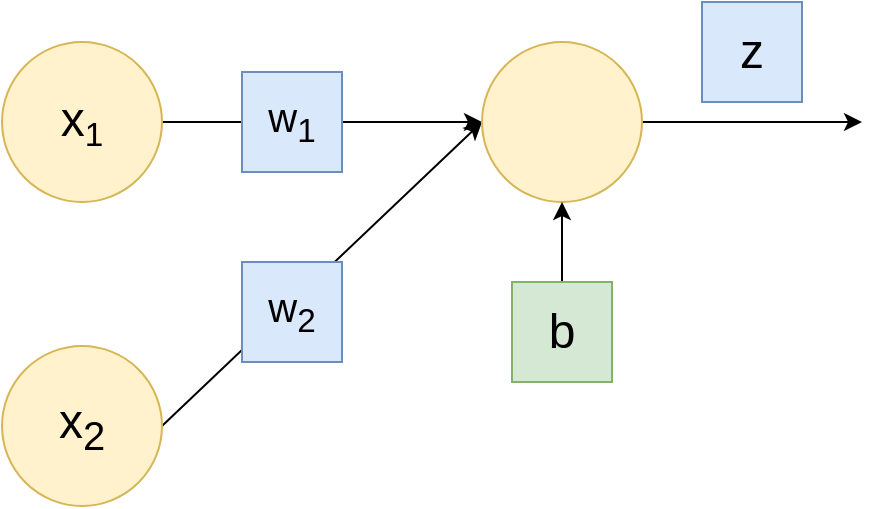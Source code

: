 <mxfile version="24.6.4" type="device">
  <diagram name="第 1 页" id="vUB_Gg6v34s9impYcN0U">
    <mxGraphModel dx="548" dy="614" grid="1" gridSize="10" guides="1" tooltips="1" connect="1" arrows="1" fold="1" page="1" pageScale="1" pageWidth="827" pageHeight="583" math="0" shadow="0">
      <root>
        <mxCell id="0" />
        <mxCell id="1" parent="0" />
        <mxCell id="5Lrf1of_d8xLcr2bpyN6-4" style="edgeStyle=orthogonalEdgeStyle;rounded=0;orthogonalLoop=1;jettySize=auto;html=1;exitX=1;exitY=0.5;exitDx=0;exitDy=0;entryX=0;entryY=0.5;entryDx=0;entryDy=0;" parent="1" source="5Lrf1of_d8xLcr2bpyN6-1" target="5Lrf1of_d8xLcr2bpyN6-3" edge="1">
          <mxGeometry relative="1" as="geometry" />
        </mxCell>
        <mxCell id="5Lrf1of_d8xLcr2bpyN6-1" value="&lt;span style=&quot;font-size: 24px;&quot;&gt;x&lt;/span&gt;&lt;span style=&quot;font-size: 20px;&quot;&gt;&lt;sub&gt;1&lt;/sub&gt;&lt;/span&gt;" style="ellipse;whiteSpace=wrap;html=1;aspect=fixed;fillColor=#fff2cc;strokeColor=#d6b656;" parent="1" vertex="1">
          <mxGeometry x="130" y="60" width="80" height="80" as="geometry" />
        </mxCell>
        <mxCell id="5Lrf1of_d8xLcr2bpyN6-5" style="rounded=0;orthogonalLoop=1;jettySize=auto;html=1;exitX=1;exitY=0.5;exitDx=0;exitDy=0;entryX=0;entryY=0.5;entryDx=0;entryDy=0;" parent="1" source="5Lrf1of_d8xLcr2bpyN6-2" target="5Lrf1of_d8xLcr2bpyN6-3" edge="1">
          <mxGeometry relative="1" as="geometry" />
        </mxCell>
        <mxCell id="5Lrf1of_d8xLcr2bpyN6-2" value="&lt;font style=&quot;font-size: 24px;&quot;&gt;x&lt;sub&gt;2&lt;/sub&gt;&lt;/font&gt;" style="ellipse;whiteSpace=wrap;html=1;aspect=fixed;fillColor=#fff2cc;strokeColor=#d6b656;" parent="1" vertex="1">
          <mxGeometry x="130" y="212" width="80" height="80" as="geometry" />
        </mxCell>
        <mxCell id="5Lrf1of_d8xLcr2bpyN6-14" style="edgeStyle=orthogonalEdgeStyle;rounded=0;orthogonalLoop=1;jettySize=auto;html=1;exitX=1;exitY=0.5;exitDx=0;exitDy=0;" parent="1" source="5Lrf1of_d8xLcr2bpyN6-3" edge="1">
          <mxGeometry relative="1" as="geometry">
            <mxPoint x="560" y="100" as="targetPoint" />
          </mxGeometry>
        </mxCell>
        <mxCell id="5Lrf1of_d8xLcr2bpyN6-3" value="" style="ellipse;whiteSpace=wrap;html=1;aspect=fixed;fillColor=#fff2cc;strokeColor=#d6b656;" parent="1" vertex="1">
          <mxGeometry x="370" y="60" width="80" height="80" as="geometry" />
        </mxCell>
        <mxCell id="5Lrf1of_d8xLcr2bpyN6-6" value="&lt;font style=&quot;&quot;&gt;&lt;sub style=&quot;&quot;&gt;&lt;span style=&quot;font-size: 20px;&quot;&gt;w&lt;sub&gt;1&lt;/sub&gt;&lt;/span&gt;&lt;/sub&gt;&lt;/font&gt;" style="whiteSpace=wrap;html=1;aspect=fixed;fillColor=#dae8fc;strokeColor=#6c8ebf;" parent="1" vertex="1">
          <mxGeometry x="250" y="75" width="50" height="50" as="geometry" />
        </mxCell>
        <mxCell id="5Lrf1of_d8xLcr2bpyN6-7" value="&lt;span style=&quot;font-size: 20px;&quot;&gt;w&lt;sub&gt;2&lt;/sub&gt;&lt;/span&gt;" style="whiteSpace=wrap;html=1;aspect=fixed;fillColor=#dae8fc;strokeColor=#6c8ebf;" parent="1" vertex="1">
          <mxGeometry x="250" y="170" width="50" height="50" as="geometry" />
        </mxCell>
        <mxCell id="5Lrf1of_d8xLcr2bpyN6-9" style="edgeStyle=orthogonalEdgeStyle;rounded=0;orthogonalLoop=1;jettySize=auto;html=1;exitX=0.5;exitY=0;exitDx=0;exitDy=0;entryX=0.5;entryY=1;entryDx=0;entryDy=0;" parent="1" source="5Lrf1of_d8xLcr2bpyN6-8" target="5Lrf1of_d8xLcr2bpyN6-3" edge="1">
          <mxGeometry relative="1" as="geometry" />
        </mxCell>
        <mxCell id="5Lrf1of_d8xLcr2bpyN6-8" value="&lt;font style=&quot;font-size: 24px;&quot;&gt;b&lt;/font&gt;" style="whiteSpace=wrap;html=1;aspect=fixed;fillColor=#d5e8d4;strokeColor=#82b366;" parent="1" vertex="1">
          <mxGeometry x="385" y="180" width="50" height="50" as="geometry" />
        </mxCell>
        <mxCell id="5Lrf1of_d8xLcr2bpyN6-11" value="&lt;font style=&quot;font-size: 24px;&quot;&gt;z&lt;/font&gt;" style="whiteSpace=wrap;html=1;aspect=fixed;fillColor=#dae8fc;strokeColor=#6c8ebf;" parent="1" vertex="1">
          <mxGeometry x="480" y="40" width="50" height="50" as="geometry" />
        </mxCell>
      </root>
    </mxGraphModel>
  </diagram>
</mxfile>
